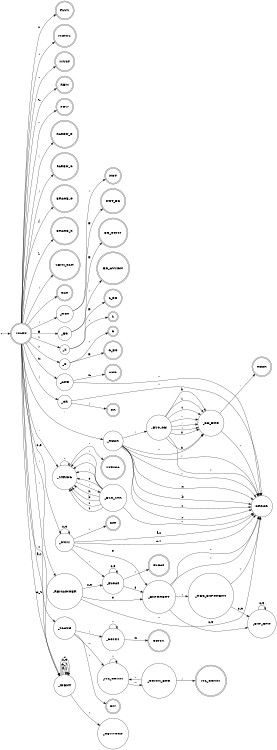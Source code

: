 digraph finite_state_machine {
    rankdir=LR;
    size="8,5"

    node [shape = doublecircle]; START;
    node [shape = point ]; qi;

    node [shape = doublecircle ]; 
    PLUS;
    MINUS;
    MULT;
    REM;
    POW;
    PAREN_O;
    PAREN_C;
    BRACE_O;
    BRACE_C;
    SEMI_CLN;
    CLN;
    
    NOT;
    NOT_EQ;
    
    EQ_COMP;
    EQ_ASSIGN;
    
    L_EQ;
    L;
    
    G;
    G_EQ;
    
    AND;
    OR;
    
    DIV;
    
    COMM;
    ML_COMM;
    
    CHAR;
    STRING;
    
    INT;
    FLOAT;
    
    node [shape = circle];
    qi -> START;
    
    START  -> PLUS [ label = "+" ];
    START  -> MINUS [ label = "-" ];
    START  -> MULT [ label = "*" ];
    START  -> REM [ label = "%" ];
    START  -> POW [ label = "^" ];
    START  -> PAREN_O [ label = "(" ];
    START  -> PAREN_C [ label = ")" ];
    START  -> BRACE_O [ label = "{" ];
    START  -> BRACE_C [ label = "}" ];
    START  -> SEMI_CLN [ label = ";" ];
    START  -> CLN [ label = "," ];
    
    START -> _NOT [ label = "!" ];
    
    _NOT -> NOT [ label = "*"];
    _NOT -> NOT_EQ [ label = "="];
    
    START -> _EQ [label = "="];
    _EQ -> EQ_ASSIGN [label = "*"];
    _EQ -> EQ_COMP [label = "="];
    
    START -> _L [label = ">"];
    _L -> L [label = "*"];
    _L -> L_EQ [label = "="];
    
    START -> _G [label = ">"];
    _G -> G [label = "*"];
    _G -> G_EQ [label = "="];
    
    START -> _AND [label = "&"];
    _AND -> AND [label = "&"];
    _AND -> ERROR [label = "*"];
    
    START -> _OR [label = "|"];
    _OR -> OR [label = "|"];
    _OR -> ERROR [label = "*"];
    
    START -> _SLASH [label = "/"];
    _SLASH -> _COMM [label = "/"];
        _COMM -> _COMM [label = "*"]
        _COMM -> COMM [label = "\\n"];
    _SLASH -> _ML_COMM [label = "'*'"];
        _ML_COMM -> _ML_COMM [label = "*"];
        _ML_COMM -> _COMM_END [label = "'*'"];
            _COMM_END -> _ML_COMM [label = "*"];
            _COMM_END -> ML_COMM [label = "/"];
    _SLASH -> DIV [label = "*"];
    
    START -> _CHAR [label = "'"];
    _CHAR -> _ESC_CH [label = "\\"];
        _ESC_CH -> _CH_END [label = "n"];
        _ESC_CH -> _CH_END [label = "b"];
        _ESC_CH -> _CH_END [label = "r"];
        _ESC_CH -> _CH_END [label = "t"];
        _ESC_CH -> _CH_END [label = "\""];
        _ESC_CH -> _CH_END [label = "'"];
        _ESC_CH -> _CH_END [label = "\\"];
        _ESC_CH -> _CH_END [label = "0"];
        _ESC_CH -> ERROR [label = "*"];
    _CHAR -> ERROR [label = "\\'"];
    _CHAR -> ERROR [label = "\\\""];
    _CHAR -> ERROR [label = "\\n"];
    _CHAR -> ERROR [label = "\\b"];
    _CHAR -> ERROR [label = "\\r"];
    _CHAR -> ERROR [label = "\\t"];
    _CHAR -> _CH_END [label = "*"];
    _CH_END -> CHAR [label = "'"];
    _CH_END -> ERROR [label = "*"];
    
    START -> _STRING [label = "'"];
    _STRING -> _ESC_STR[label = "\\"];
        _ESC_STR -> _STRING [label = "n"];
        _ESC_STR -> _STRING [label = "b"];
        _ESC_STR -> _STRING [label = "r"];
        _ESC_STR -> _STRING [label = "t"];
        _ESC_STR -> _STRING [label = "\""];
        _ESC_STR -> _STRING [label = "'"];
        _ESC_STR -> _STRING [label = "\\"];
        _ESC_STR -> _STRING [label = "0"];
        _ESC_STR -> ERROR [label = "*"];
    _STRING -> _STRING [label = "*"]
    _STRING -> STRING [label = "\""];
    
    START -> _NUM [label = "0-9"];
    _NUM -> _NUM [label = "0-9"];
    _NUM -> INT [label = "*"];
    _NUM -> _FLOAT [label = "."];
        _FLOAT -> FLOAT [label = "*"];
        _FLOAT -> _FLOAT [label = "0-9"];
        _FLOAT -> _EXPONENT [label = "e"];
    _NUM -> _EXPONENT [label = "e"];
        _EXPONENT -> ERROR [label = "*"];
        _EXPONENT -> _EXP_END [label = "0-9"];
            _EXP_END -> _EXP_END [label = "0-9"];
        _EXPONENT -> _NEG_EXPONENT [label = "-"];
            _NEG_EXPONENT -> _EXP_END [label = "0-9"];
            _NEG_EXPONENT -> ERROR [label = "*"];
        _EXPONENT -> ERROR [label = "*"];
    _NUM -> ERROR [label = "a-z"];
    _NUM -> ERROR [label = "A-Z"];
    
    START -> _REMAINDER [label = "."];
    _REMAINDER -> _FLOAT [label = "0-9"];
    _REMAINDER -> _EXPONENT [label = "e"];
    _REMAINDER -> ERROR [label = "*"];

    START -> _IDENT [label = "a-z"];
    START -> _IDENT [label = "A_Z"];
    START -> _IDENT [label = "_"];
    _IDENT -> _IDENT [label = "a-z"];
    _IDENT -> _IDENT [label = "A_Z"];
    _IDENT -> _IDENT [label = "0-9"];
    _IDENT -> _IDENT [label = "_"];
    _IDENT -> _KEYWORD [label = "*"];

}
